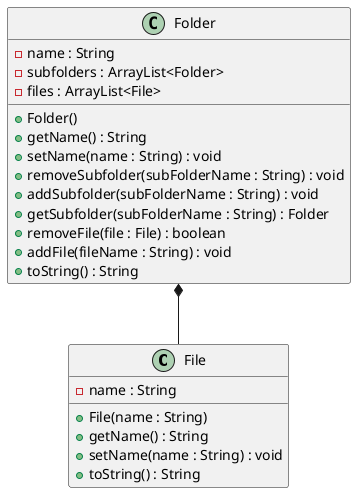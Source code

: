 @startuml

class File {
    - name : String
    + File(name : String)
    + getName() : String
    + setName(name : String) : void
    + toString() : String
}

class Folder {
    - name : String
    - subfolders : ArrayList<Folder>
    - files : ArrayList<File>
    + Folder()
    + getName() : String
    + setName(name : String) : void
    + removeSubfolder(subFolderName : String) : void
    + addSubfolder(subFolderName : String) : void
    + getSubfolder(subFolderName : String) : Folder
    + removeFile(file : File) : boolean
    + addFile(fileName : String) : void
    + toString() : String
}

Folder *-- File

@enduml